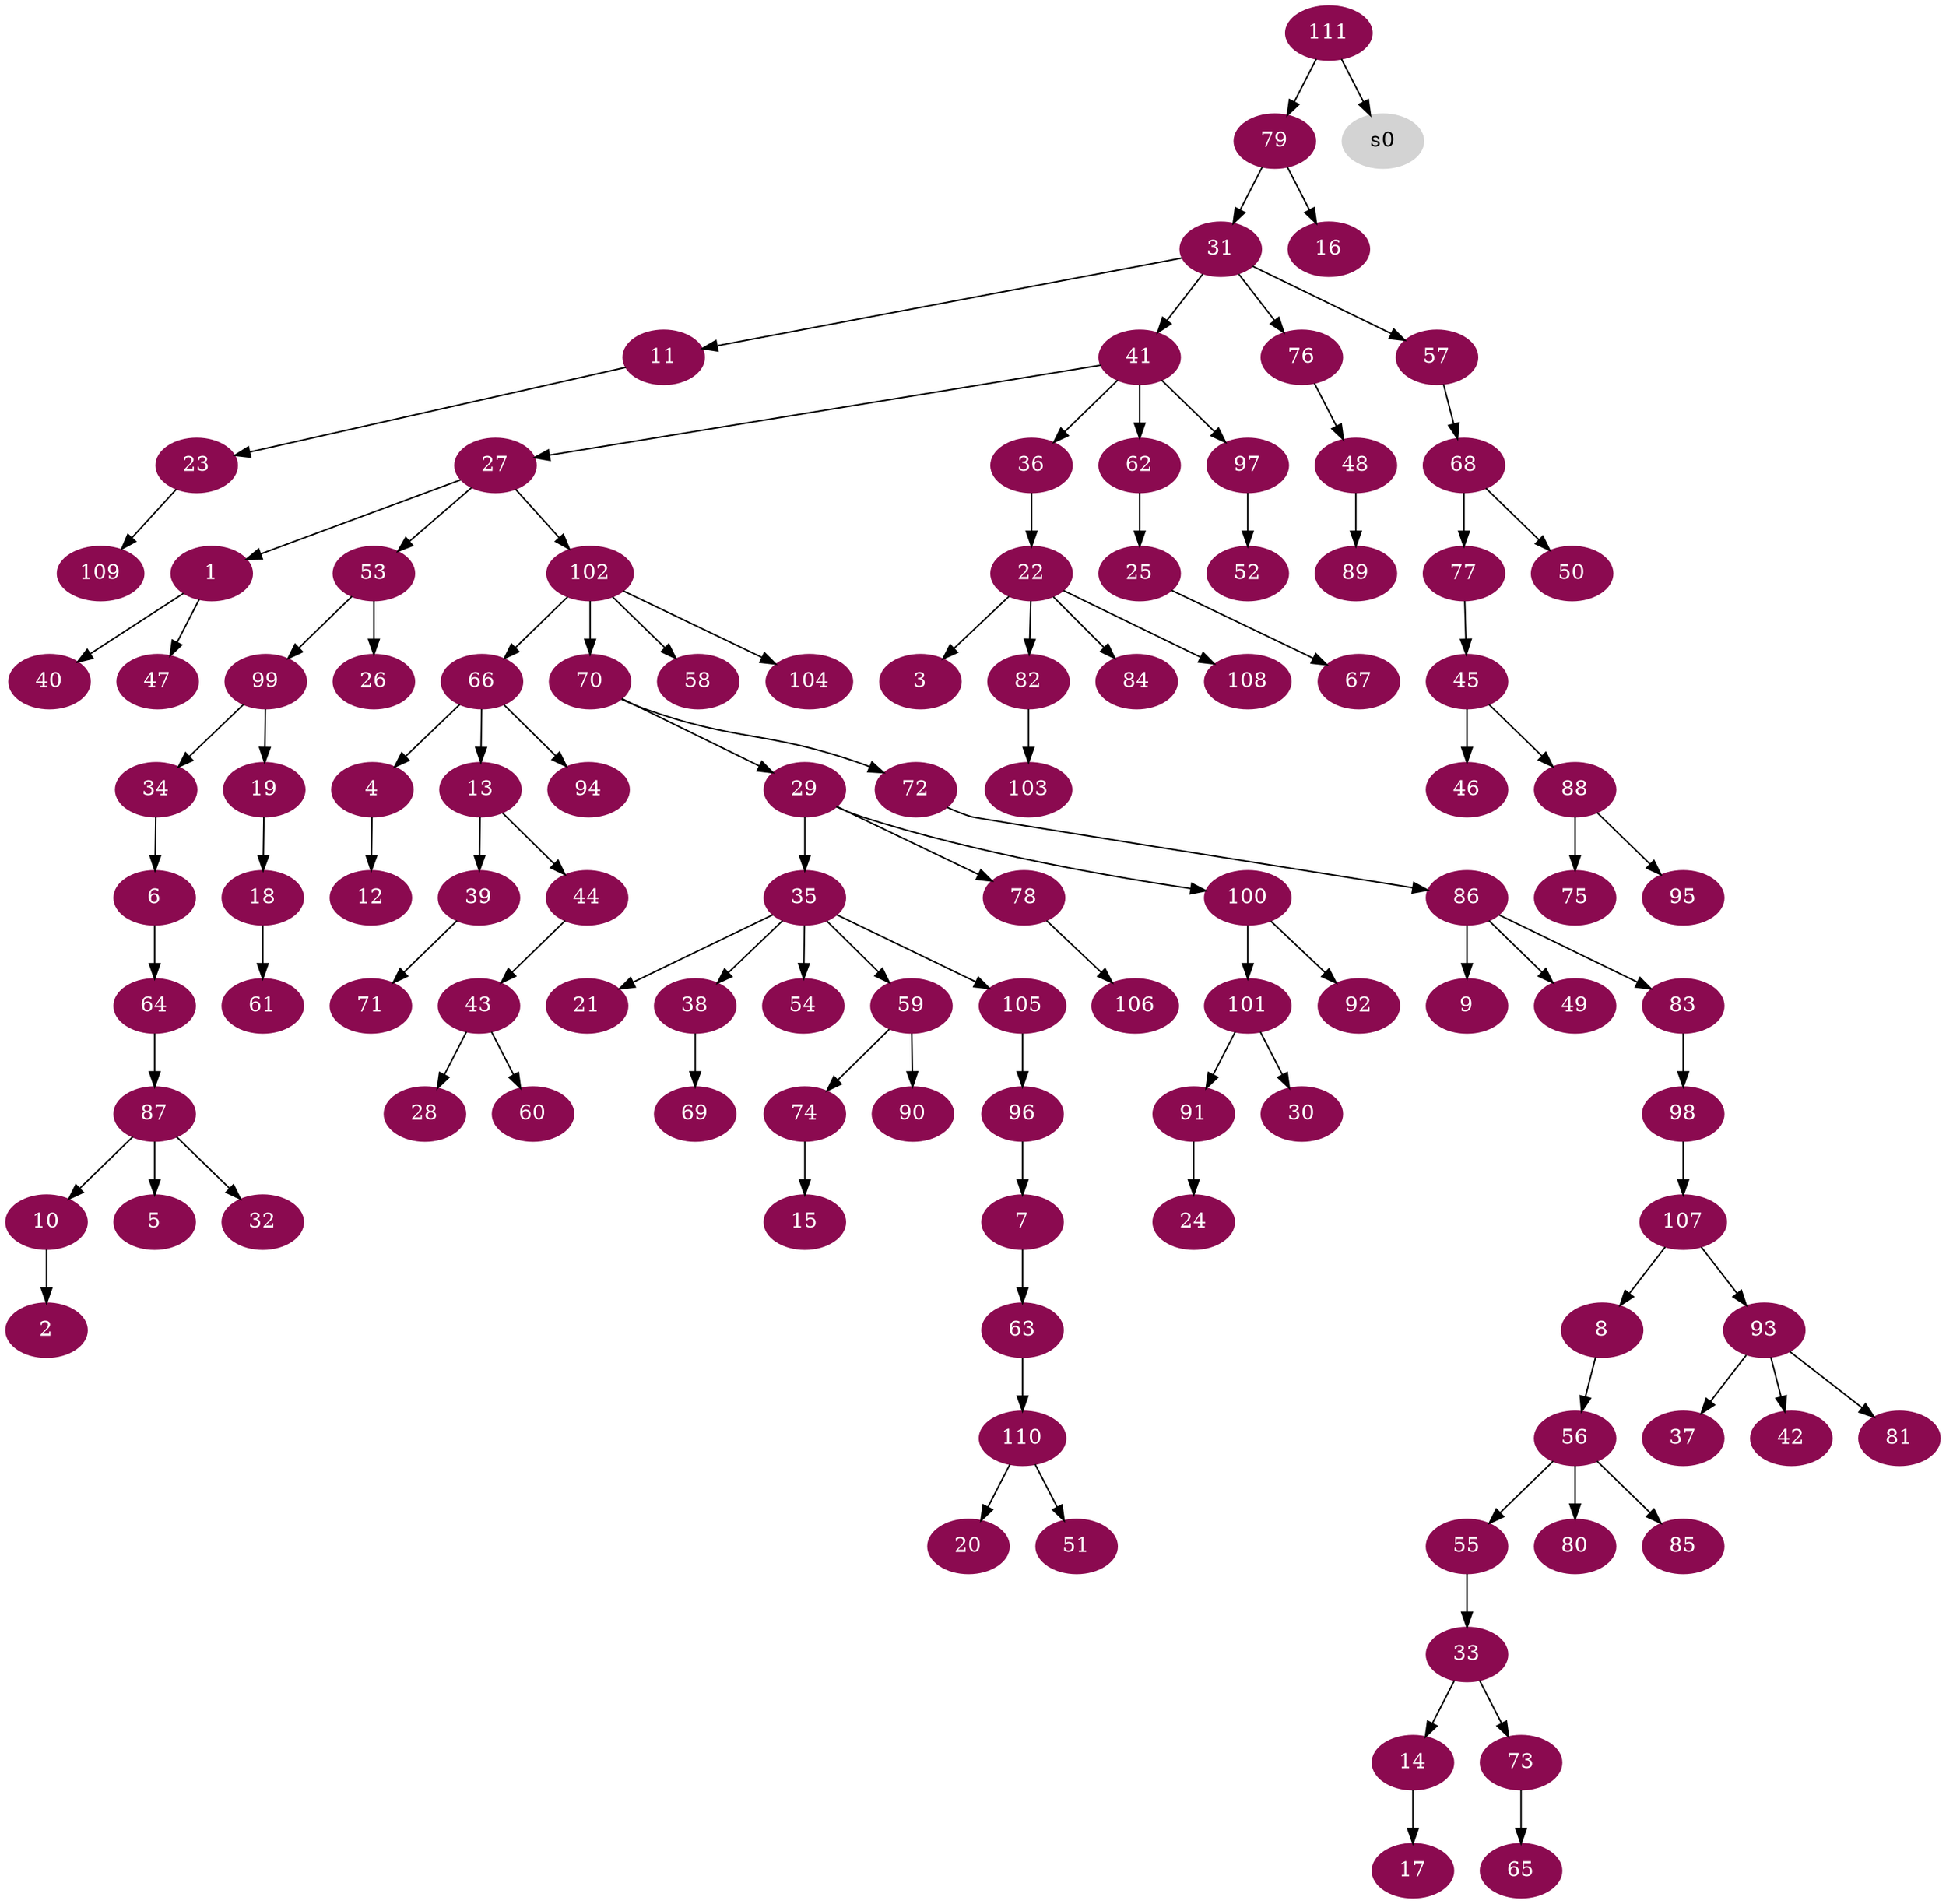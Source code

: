 digraph G {
node [color=deeppink4, style=filled, fontcolor=white];
27 -> 1;
10 -> 2;
22 -> 3;
66 -> 4;
87 -> 5;
34 -> 6;
96 -> 7;
107 -> 8;
86 -> 9;
87 -> 10;
31 -> 11;
4 -> 12;
66 -> 13;
33 -> 14;
74 -> 15;
79 -> 16;
14 -> 17;
19 -> 18;
99 -> 19;
110 -> 20;
35 -> 21;
36 -> 22;
11 -> 23;
91 -> 24;
62 -> 25;
53 -> 26;
41 -> 27;
43 -> 28;
70 -> 29;
101 -> 30;
79 -> 31;
87 -> 32;
55 -> 33;
99 -> 34;
29 -> 35;
41 -> 36;
93 -> 37;
35 -> 38;
13 -> 39;
1 -> 40;
31 -> 41;
93 -> 42;
44 -> 43;
13 -> 44;
77 -> 45;
45 -> 46;
1 -> 47;
76 -> 48;
86 -> 49;
68 -> 50;
110 -> 51;
97 -> 52;
27 -> 53;
35 -> 54;
56 -> 55;
8 -> 56;
31 -> 57;
102 -> 58;
35 -> 59;
43 -> 60;
18 -> 61;
41 -> 62;
7 -> 63;
6 -> 64;
73 -> 65;
102 -> 66;
25 -> 67;
57 -> 68;
38 -> 69;
102 -> 70;
39 -> 71;
70 -> 72;
33 -> 73;
59 -> 74;
88 -> 75;
31 -> 76;
68 -> 77;
29 -> 78;
111 -> 79;
56 -> 80;
93 -> 81;
22 -> 82;
86 -> 83;
22 -> 84;
56 -> 85;
72 -> 86;
64 -> 87;
45 -> 88;
48 -> 89;
59 -> 90;
101 -> 91;
100 -> 92;
107 -> 93;
66 -> 94;
88 -> 95;
105 -> 96;
41 -> 97;
83 -> 98;
53 -> 99;
29 -> 100;
100 -> 101;
27 -> 102;
82 -> 103;
102 -> 104;
35 -> 105;
78 -> 106;
98 -> 107;
22 -> 108;
23 -> 109;
63 -> 110;
node [color=lightgrey, style=filled, fontcolor=black];
111 -> s0;
}
